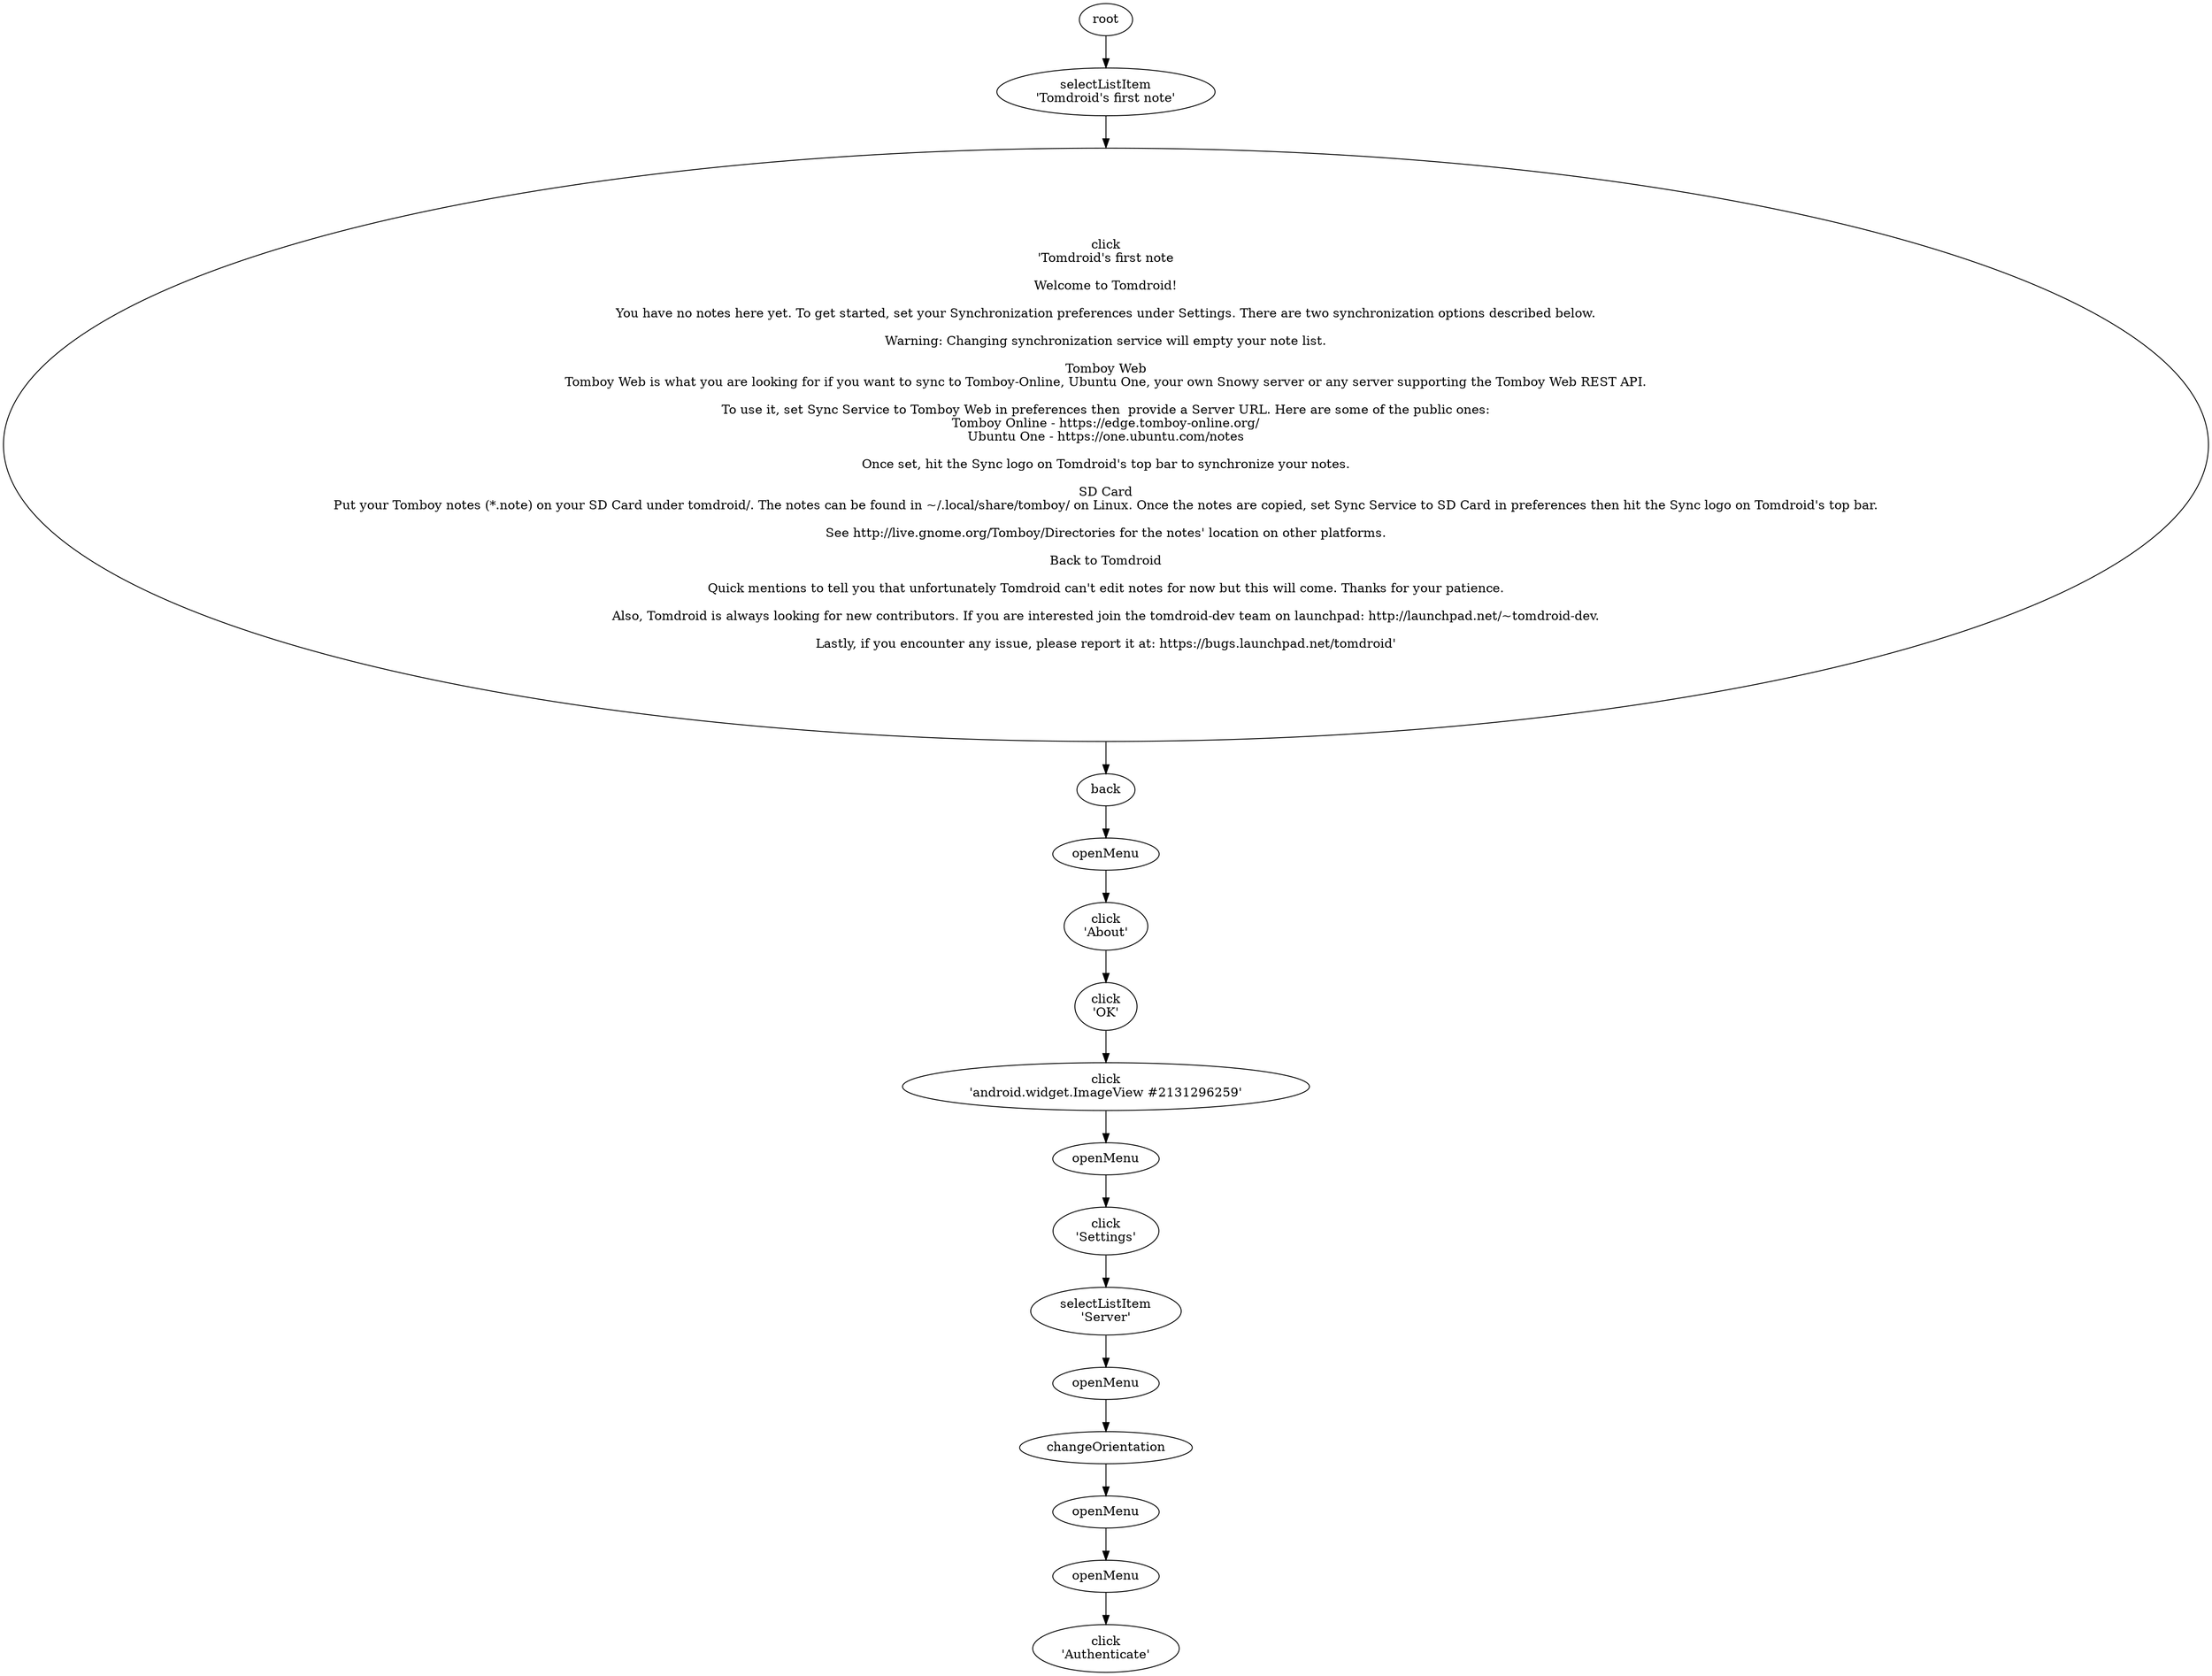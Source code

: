 digraph EFG {

## Edges

	root -> e2;
	e2 -> e8;
	e8 -> e15;
	e15 -> e23;
	e23 -> e26;
	e26 -> e31;
	e31 -> e37;
	e37 -> e48;
	e48 -> e52;
	e52 -> e58;
	e58 -> e67;
	e67 -> e73;
	e73 -> e77;
	e77 -> e82;
	e82 -> e84;

## Nodes

	e31 [label="click\n'OK'"];
	e67 [label="openMenu"];
	e82 [label="openMenu"];
	e26 [label="click\n'About'"];
	e52 [label="click\n'Settings'"];
	e15 [label="back"];
	e48 [label="openMenu"];
	e23 [label="openMenu"];
	e37 [label="click\n'android.widget.ImageView #2131296259'"];
	e8 [label="click\n'Tomdroid's first note\n\nWelcome to Tomdroid!\n\nYou have no notes here yet. To get started, set your Synchronization preferences under Settings. There are two synchronization options described below.\n\nWarning: Changing synchronization service will empty your note list.\n\nTomboy Web\nTomboy Web is what you are looking for if you want to sync to Tomboy-Online, Ubuntu One, your own Snowy server or any server supporting the Tomboy Web REST API.\n\nTo use it, set Sync Service to Tomboy Web in preferences then  provide a Server URL. Here are some of the public ones:\nTomboy Online - https://edge.tomboy-online.org/\nUbuntu One - https://one.ubuntu.com/notes\n\nOnce set, hit the Sync logo on Tomdroid's top bar to synchronize your notes.\n\nSD Card\nPut your Tomboy notes (*.note) on your SD Card under tomdroid/. The notes can be found in ~/.local/share/tomboy/ on Linux. Once the notes are copied, set Sync Service to SD Card in preferences then hit the Sync logo on Tomdroid's top bar.\n\nSee http://live.gnome.org/Tomboy/Directories for the notes' location on other platforms.\n\nBack to Tomdroid\n\nQuick mentions to tell you that unfortunately Tomdroid can't edit notes for now but this will come. Thanks for your patience.\n\nAlso, Tomdroid is always looking for new contributors. If you are interested join the tomdroid-dev team on launchpad: http://launchpad.net/~tomdroid-dev.\n\nLastly, if you encounter any issue, please report it at: https://bugs.launchpad.net/tomdroid'"];
	e58 [label="selectListItem\n'Server'"];
	e2 [label="selectListItem\n'Tomdroid's first note'"];
	e77 [label="openMenu"];
	e73 [label="changeOrientation"];
	e84 [label="click\n'Authenticate'"];

}
